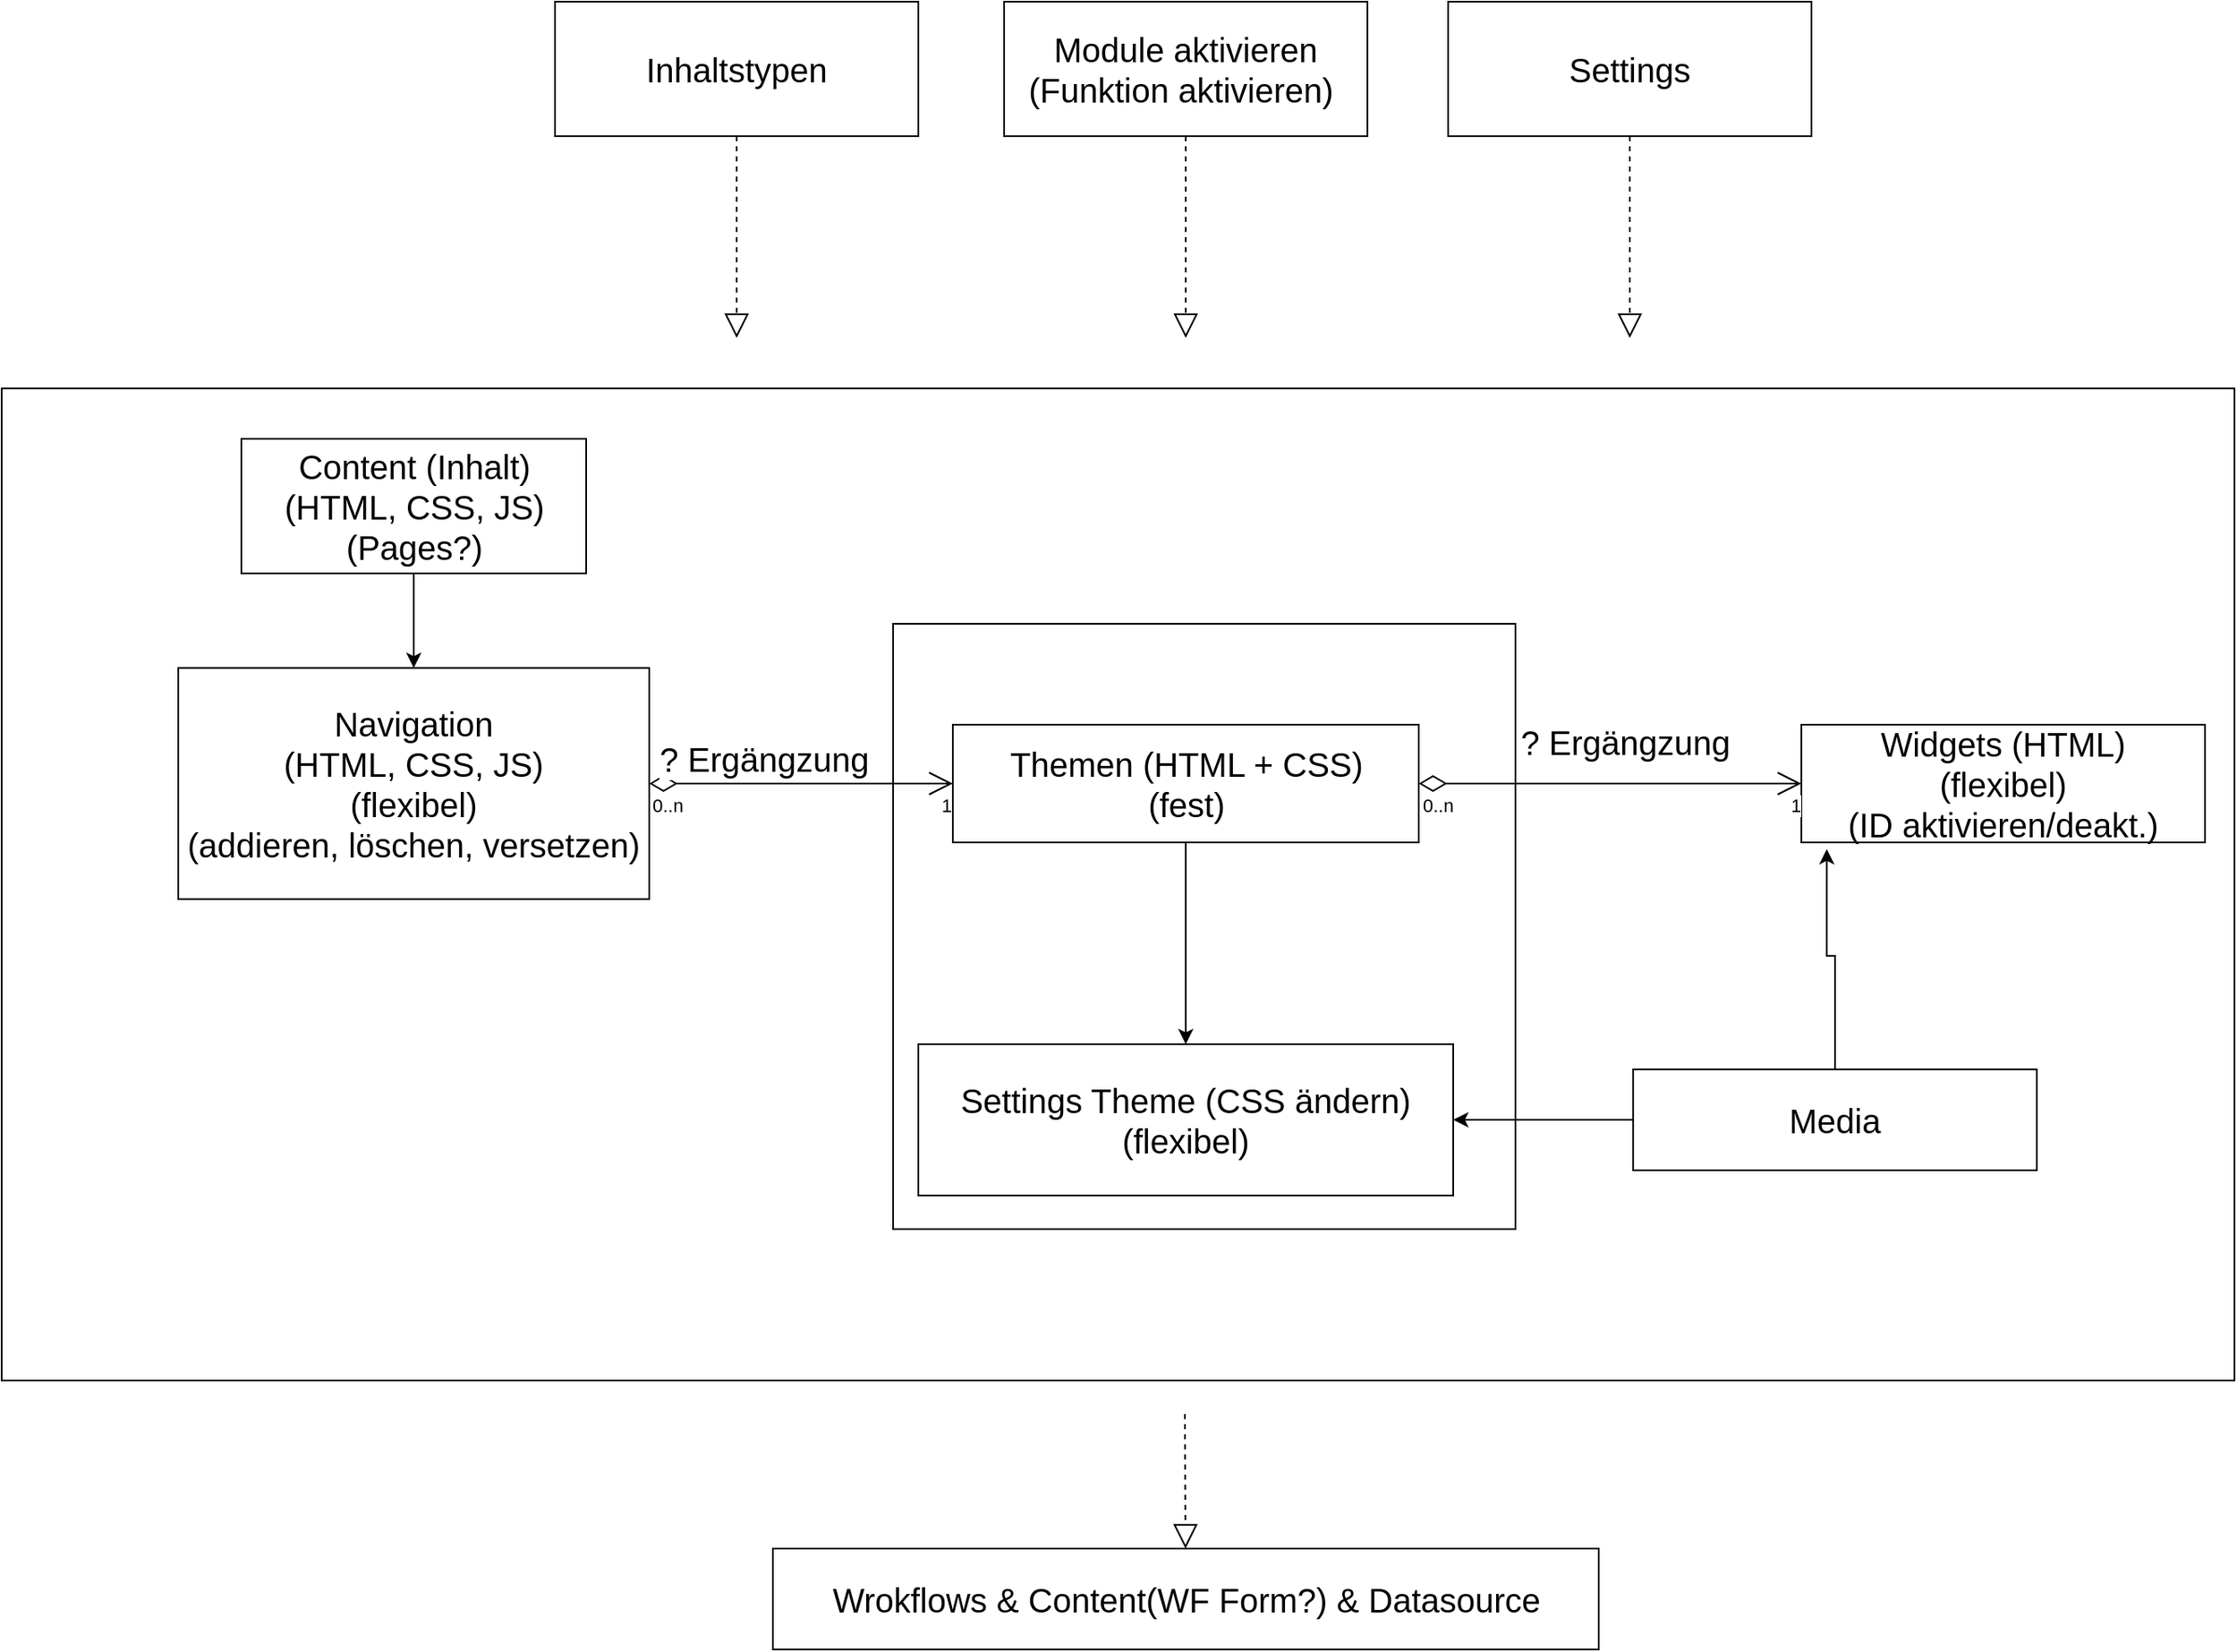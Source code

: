<mxfile version="13.10.4" type="github">
  <diagram id="0TkBvI34lwG9WLAItLZz" name="Page-1">
    <mxGraphModel dx="2249" dy="1931" grid="1" gridSize="10" guides="1" tooltips="1" connect="1" arrows="1" fold="1" page="1" pageScale="1" pageWidth="827" pageHeight="1169" math="0" shadow="0">
      <root>
        <mxCell id="0" />
        <mxCell id="1" parent="0" />
        <mxCell id="e1oBxcdbTk6MdkIaAmMm-27" value="" style="rounded=0;whiteSpace=wrap;html=1;fontSize=20;" vertex="1" parent="1">
          <mxGeometry x="-290" y="30" width="1327.5" height="590" as="geometry" />
        </mxCell>
        <mxCell id="e1oBxcdbTk6MdkIaAmMm-26" value="" style="rounded=0;whiteSpace=wrap;html=1;fontSize=20;" vertex="1" parent="1">
          <mxGeometry x="240" y="170" width="370" height="360" as="geometry" />
        </mxCell>
        <mxCell id="e1oBxcdbTk6MdkIaAmMm-1" value="Module aktivieren (Funktion aktivieren)&amp;nbsp;" style="rounded=0;whiteSpace=wrap;html=1;fontSize=20;" vertex="1" parent="1">
          <mxGeometry x="306" y="-200" width="216" height="80" as="geometry" />
        </mxCell>
        <mxCell id="e1oBxcdbTk6MdkIaAmMm-2" value="Settings Theme (CSS ändern)&lt;br&gt;(flexibel)" style="rounded=0;whiteSpace=wrap;html=1;fontSize=20;" vertex="1" parent="1">
          <mxGeometry x="255" y="420" width="318" height="90" as="geometry" />
        </mxCell>
        <mxCell id="e1oBxcdbTk6MdkIaAmMm-15" style="edgeStyle=orthogonalEdgeStyle;rounded=0;orthogonalLoop=1;jettySize=auto;html=1;entryX=0.5;entryY=0;entryDx=0;entryDy=0;fontSize=20;" edge="1" parent="1" source="e1oBxcdbTk6MdkIaAmMm-3" target="e1oBxcdbTk6MdkIaAmMm-2">
          <mxGeometry relative="1" as="geometry" />
        </mxCell>
        <mxCell id="e1oBxcdbTk6MdkIaAmMm-3" value="Themen (HTML + CSS)&lt;br&gt;(fest)" style="rounded=0;whiteSpace=wrap;html=1;fontSize=20;" vertex="1" parent="1">
          <mxGeometry x="275.5" y="230" width="277" height="70" as="geometry" />
        </mxCell>
        <mxCell id="e1oBxcdbTk6MdkIaAmMm-6" value="Widgets (HTML)&lt;br&gt;(flexibel)&lt;br&gt;(ID aktivieren/deakt.)" style="rounded=0;whiteSpace=wrap;html=1;fontSize=20;" vertex="1" parent="1">
          <mxGeometry x="780" y="230" width="240" height="70" as="geometry" />
        </mxCell>
        <mxCell id="e1oBxcdbTk6MdkIaAmMm-7" value="? Ergängzung" style="endArrow=open;html=1;endSize=12;startArrow=diamondThin;startSize=14;startFill=0;edgeStyle=orthogonalEdgeStyle;fontSize=20;exitX=1;exitY=0.5;exitDx=0;exitDy=0;entryX=0;entryY=0.5;entryDx=0;entryDy=0;" edge="1" parent="1" source="e1oBxcdbTk6MdkIaAmMm-3" target="e1oBxcdbTk6MdkIaAmMm-6">
          <mxGeometry x="0.075" y="25" relative="1" as="geometry">
            <mxPoint x="530" y="270" as="sourcePoint" />
            <mxPoint x="690" y="270" as="targetPoint" />
            <Array as="points">
              <mxPoint x="670" y="265" />
              <mxPoint x="670" y="265" />
            </Array>
            <mxPoint as="offset" />
          </mxGeometry>
        </mxCell>
        <mxCell id="e1oBxcdbTk6MdkIaAmMm-8" value="0..n" style="edgeLabel;resizable=0;html=1;align=left;verticalAlign=top;" connectable="0" vertex="1" parent="e1oBxcdbTk6MdkIaAmMm-7">
          <mxGeometry x="-1" relative="1" as="geometry" />
        </mxCell>
        <mxCell id="e1oBxcdbTk6MdkIaAmMm-9" value="1" style="edgeLabel;resizable=0;html=1;align=right;verticalAlign=top;" connectable="0" vertex="1" parent="e1oBxcdbTk6MdkIaAmMm-7">
          <mxGeometry x="1" relative="1" as="geometry" />
        </mxCell>
        <mxCell id="e1oBxcdbTk6MdkIaAmMm-11" value="" style="endArrow=block;dashed=1;endFill=0;endSize=12;html=1;fontSize=20;" edge="1" parent="1" source="e1oBxcdbTk6MdkIaAmMm-1">
          <mxGeometry width="160" relative="1" as="geometry">
            <mxPoint x="100" y="180" as="sourcePoint" />
            <mxPoint x="414" as="targetPoint" />
          </mxGeometry>
        </mxCell>
        <mxCell id="e1oBxcdbTk6MdkIaAmMm-12" value="Wrokflows &amp;amp; Content(WF Form?) &amp;amp; Datasource" style="rounded=0;whiteSpace=wrap;html=1;fontSize=20;" vertex="1" parent="1">
          <mxGeometry x="168.5" y="720" width="491" height="60" as="geometry" />
        </mxCell>
        <mxCell id="e1oBxcdbTk6MdkIaAmMm-13" value="" style="endArrow=block;dashed=1;endFill=0;endSize=12;html=1;fontSize=20;" edge="1" parent="1" target="e1oBxcdbTk6MdkIaAmMm-12">
          <mxGeometry width="160" relative="1" as="geometry">
            <mxPoint x="413.5" y="640" as="sourcePoint" />
            <mxPoint x="414" y="720" as="targetPoint" />
          </mxGeometry>
        </mxCell>
        <mxCell id="e1oBxcdbTk6MdkIaAmMm-14" value="Navigation&lt;br&gt;(HTML, CSS, JS)&lt;br&gt;(flexibel)&lt;br&gt;(addieren, löschen, versetzen)" style="rounded=0;whiteSpace=wrap;html=1;fontSize=20;" vertex="1" parent="1">
          <mxGeometry x="-185" y="196.25" width="280" height="137.5" as="geometry" />
        </mxCell>
        <mxCell id="e1oBxcdbTk6MdkIaAmMm-17" style="edgeStyle=orthogonalEdgeStyle;rounded=0;orthogonalLoop=1;jettySize=auto;html=1;fontSize=20;entryX=0.5;entryY=0;entryDx=0;entryDy=0;" edge="1" parent="1" source="e1oBxcdbTk6MdkIaAmMm-16" target="e1oBxcdbTk6MdkIaAmMm-14">
          <mxGeometry relative="1" as="geometry">
            <mxPoint x="30" y="150" as="targetPoint" />
          </mxGeometry>
        </mxCell>
        <mxCell id="e1oBxcdbTk6MdkIaAmMm-16" value="Content (Inhalt)&lt;br&gt;(HTML, CSS, JS)&lt;br&gt;(Pages?)" style="rounded=0;whiteSpace=wrap;html=1;fontSize=20;" vertex="1" parent="1">
          <mxGeometry x="-147.5" y="60" width="205" height="80" as="geometry" />
        </mxCell>
        <mxCell id="e1oBxcdbTk6MdkIaAmMm-18" value="? Ergängzung" style="endArrow=open;html=1;endSize=12;startArrow=diamondThin;startSize=14;startFill=0;edgeStyle=orthogonalEdgeStyle;fontSize=20;exitX=1;exitY=0.5;exitDx=0;exitDy=0;entryX=0;entryY=0.5;entryDx=0;entryDy=0;" edge="1" parent="1" source="e1oBxcdbTk6MdkIaAmMm-14" target="e1oBxcdbTk6MdkIaAmMm-3">
          <mxGeometry x="-0.245" y="15" relative="1" as="geometry">
            <mxPoint x="100" y="190" as="sourcePoint" />
            <mxPoint x="317.5" y="190" as="targetPoint" />
            <mxPoint as="offset" />
          </mxGeometry>
        </mxCell>
        <mxCell id="e1oBxcdbTk6MdkIaAmMm-19" value="0..n" style="edgeLabel;resizable=0;html=1;align=left;verticalAlign=top;" connectable="0" vertex="1" parent="e1oBxcdbTk6MdkIaAmMm-18">
          <mxGeometry x="-1" relative="1" as="geometry" />
        </mxCell>
        <mxCell id="e1oBxcdbTk6MdkIaAmMm-20" value="1" style="edgeLabel;resizable=0;html=1;align=right;verticalAlign=top;" connectable="0" vertex="1" parent="e1oBxcdbTk6MdkIaAmMm-18">
          <mxGeometry x="1" relative="1" as="geometry" />
        </mxCell>
        <mxCell id="e1oBxcdbTk6MdkIaAmMm-22" value="Settings" style="rounded=0;whiteSpace=wrap;html=1;fontSize=20;" vertex="1" parent="1">
          <mxGeometry x="570" y="-200" width="216" height="80" as="geometry" />
        </mxCell>
        <mxCell id="e1oBxcdbTk6MdkIaAmMm-23" value="" style="endArrow=block;dashed=1;endFill=0;endSize=12;html=1;fontSize=20;" edge="1" parent="1" source="e1oBxcdbTk6MdkIaAmMm-22">
          <mxGeometry width="160" relative="1" as="geometry">
            <mxPoint x="364" y="180" as="sourcePoint" />
            <mxPoint x="678" as="targetPoint" />
          </mxGeometry>
        </mxCell>
        <mxCell id="e1oBxcdbTk6MdkIaAmMm-24" value="Inhaltstypen" style="rounded=0;whiteSpace=wrap;html=1;fontSize=20;" vertex="1" parent="1">
          <mxGeometry x="39" y="-200" width="216" height="80" as="geometry" />
        </mxCell>
        <mxCell id="e1oBxcdbTk6MdkIaAmMm-25" value="" style="endArrow=block;dashed=1;endFill=0;endSize=12;html=1;fontSize=20;" edge="1" parent="1" source="e1oBxcdbTk6MdkIaAmMm-24">
          <mxGeometry width="160" relative="1" as="geometry">
            <mxPoint x="-167" y="180" as="sourcePoint" />
            <mxPoint x="147" as="targetPoint" />
          </mxGeometry>
        </mxCell>
        <mxCell id="e1oBxcdbTk6MdkIaAmMm-31" style="edgeStyle=orthogonalEdgeStyle;rounded=0;orthogonalLoop=1;jettySize=auto;html=1;entryX=1;entryY=0.5;entryDx=0;entryDy=0;fontSize=20;" edge="1" parent="1" source="e1oBxcdbTk6MdkIaAmMm-29" target="e1oBxcdbTk6MdkIaAmMm-2">
          <mxGeometry relative="1" as="geometry" />
        </mxCell>
        <mxCell id="e1oBxcdbTk6MdkIaAmMm-32" style="edgeStyle=orthogonalEdgeStyle;rounded=0;orthogonalLoop=1;jettySize=auto;html=1;entryX=0.063;entryY=1.057;entryDx=0;entryDy=0;entryPerimeter=0;fontSize=20;" edge="1" parent="1" source="e1oBxcdbTk6MdkIaAmMm-29" target="e1oBxcdbTk6MdkIaAmMm-6">
          <mxGeometry relative="1" as="geometry" />
        </mxCell>
        <mxCell id="e1oBxcdbTk6MdkIaAmMm-29" value="Media" style="rounded=0;whiteSpace=wrap;html=1;fontSize=20;" vertex="1" parent="1">
          <mxGeometry x="680" y="435" width="240" height="60" as="geometry" />
        </mxCell>
      </root>
    </mxGraphModel>
  </diagram>
</mxfile>
